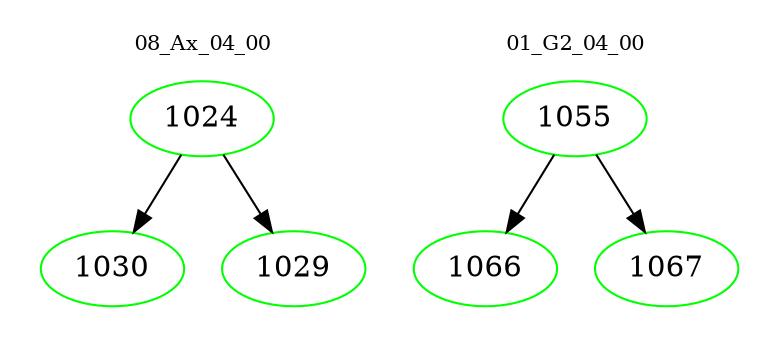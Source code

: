 digraph{
subgraph cluster_0 {
color = white
label = "08_Ax_04_00";
fontsize=10;
T0_1024 [label="1024", color="green"]
T0_1024 -> T0_1030 [color="black"]
T0_1030 [label="1030", color="green"]
T0_1024 -> T0_1029 [color="black"]
T0_1029 [label="1029", color="green"]
}
subgraph cluster_1 {
color = white
label = "01_G2_04_00";
fontsize=10;
T1_1055 [label="1055", color="green"]
T1_1055 -> T1_1066 [color="black"]
T1_1066 [label="1066", color="green"]
T1_1055 -> T1_1067 [color="black"]
T1_1067 [label="1067", color="green"]
}
}
